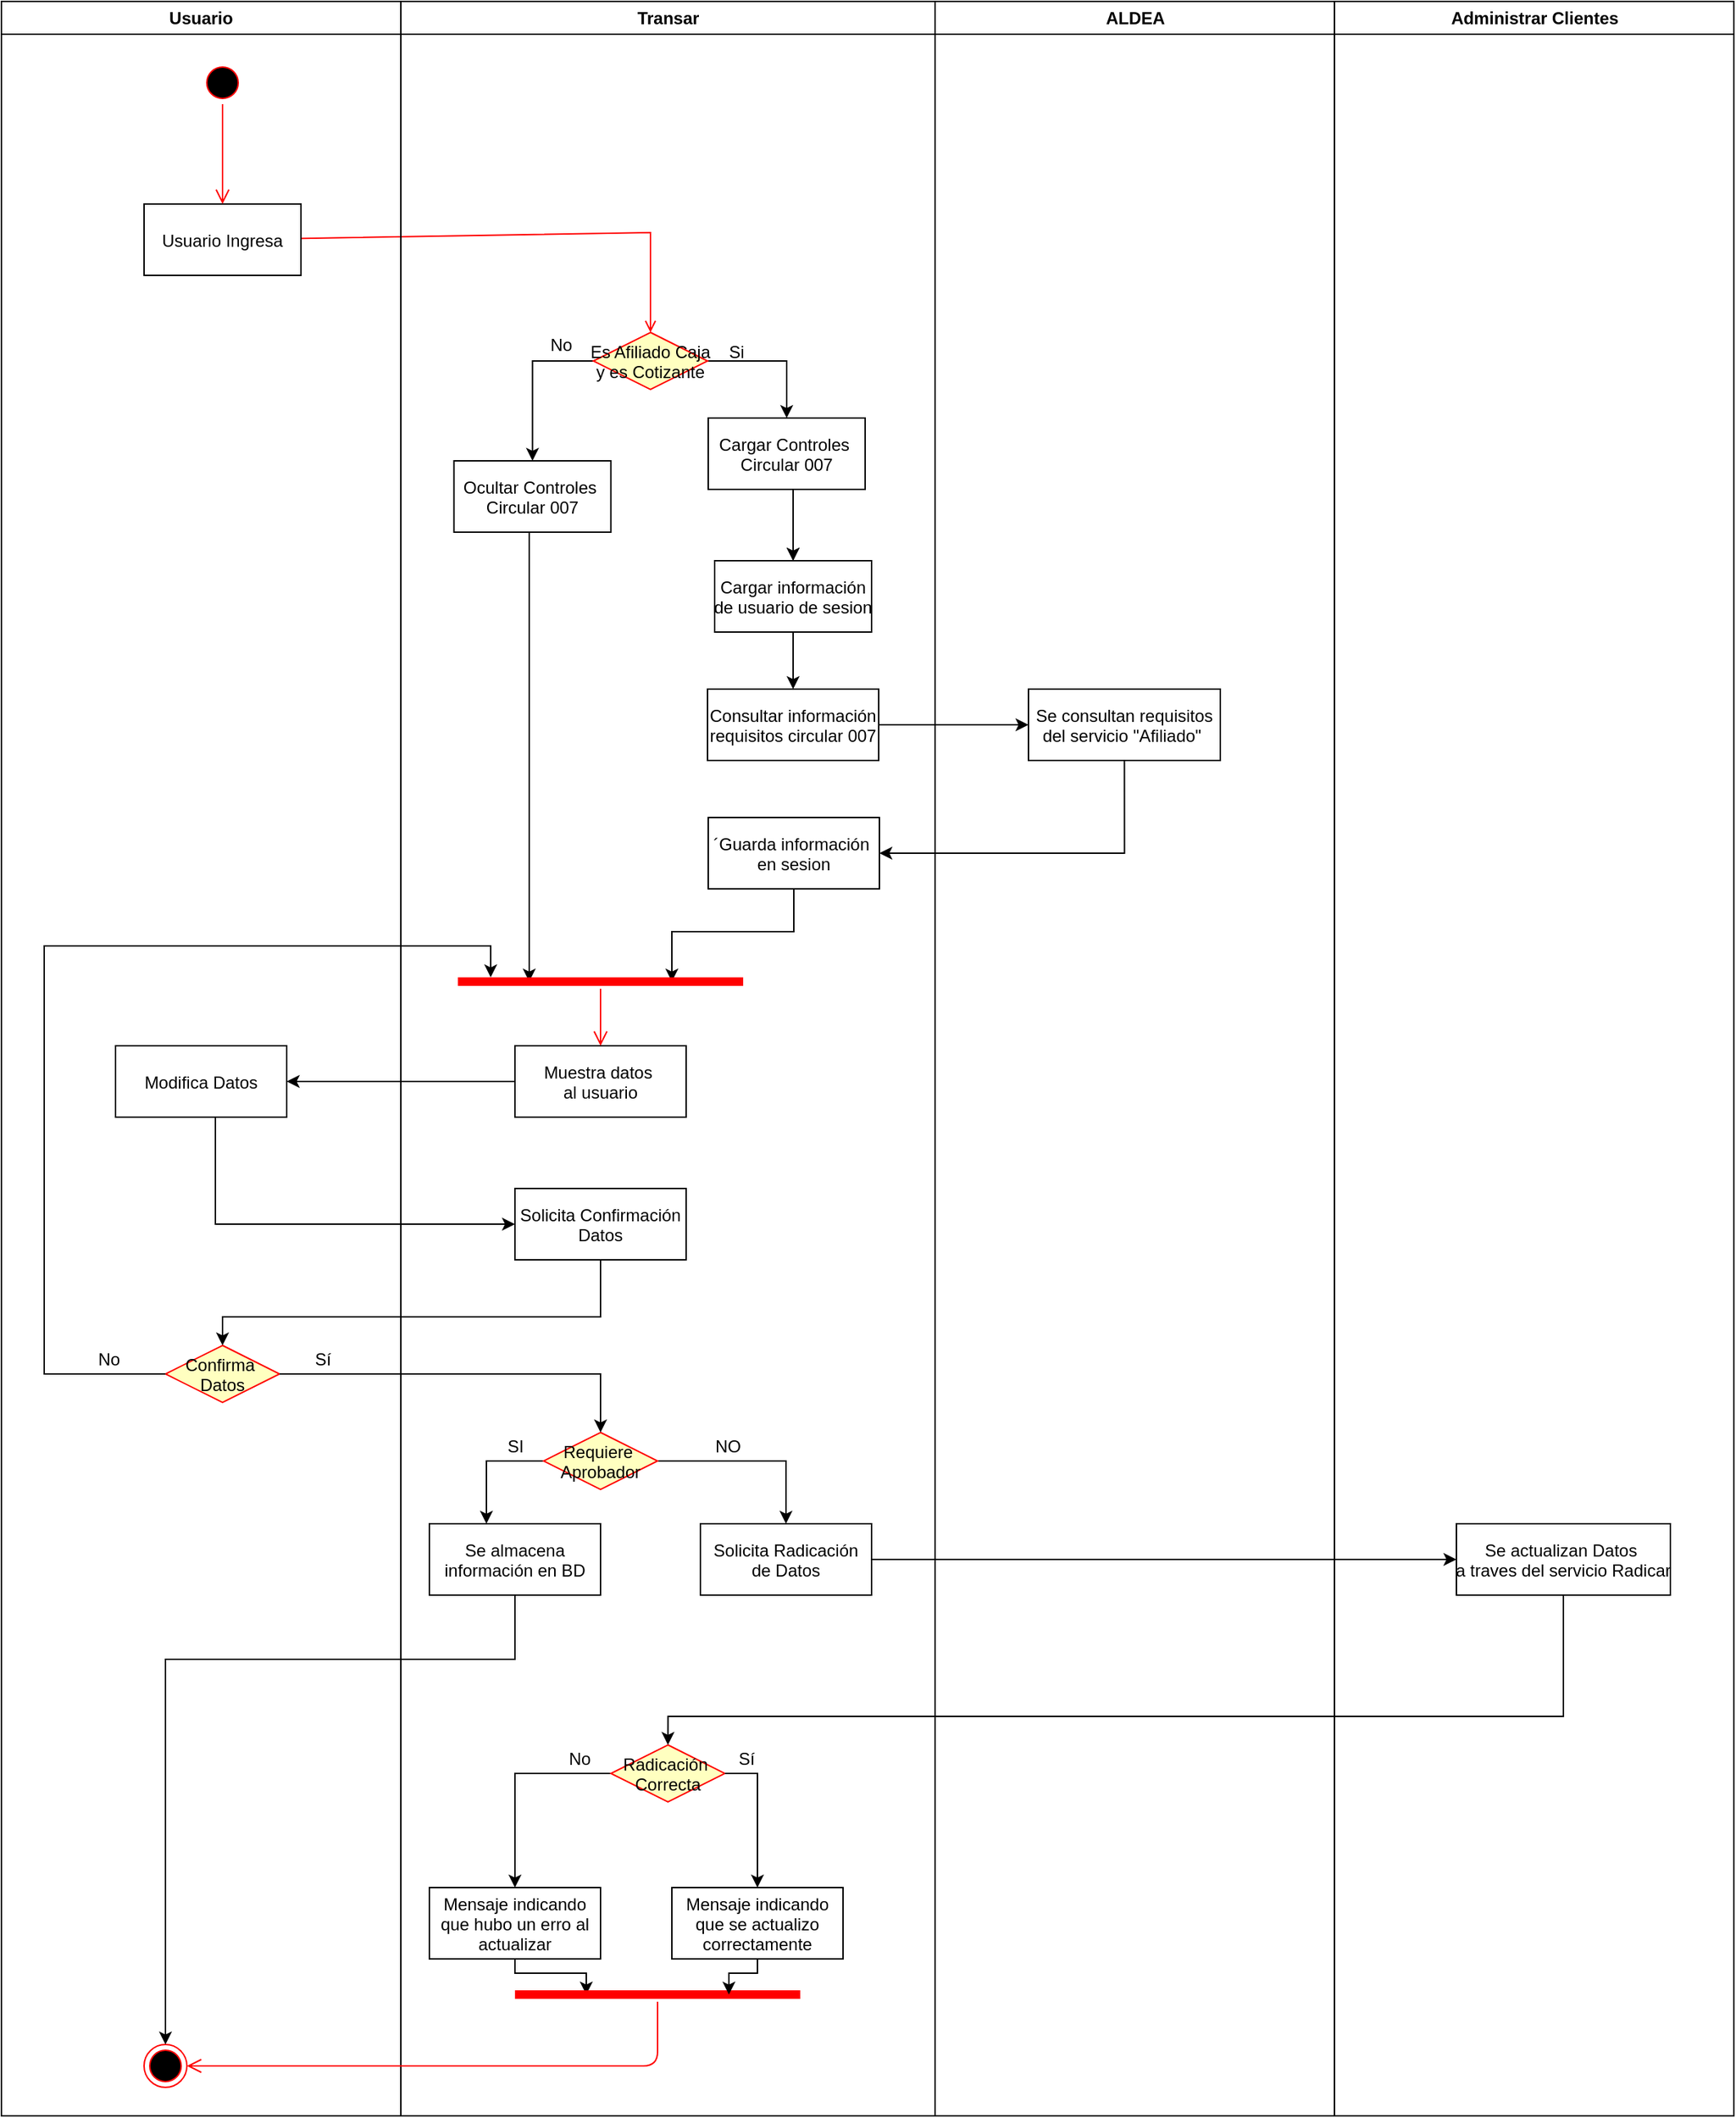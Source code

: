 <mxfile version="13.2.4" type="github">
  <diagram name="Page-1" id="e7e014a7-5840-1c2e-5031-d8a46d1fe8dd">
    <mxGraphModel dx="2286" dy="637" grid="1" gridSize="10" guides="1" tooltips="1" connect="1" arrows="1" fold="1" page="1" pageScale="1" pageWidth="1169" pageHeight="826" background="#ffffff" math="0" shadow="0">
      <root>
        <mxCell id="0" />
        <mxCell id="1" parent="0" />
        <mxCell id="2" value="Transar" style="swimlane;whiteSpace=wrap" parent="1" vertex="1">
          <mxGeometry x="70" y="128" width="374.5" height="1482" as="geometry" />
        </mxCell>
        <mxCell id="X1SJDL4mr-TTNCb6LaV9-53" value="" style="edgeStyle=orthogonalEdgeStyle;rounded=0;orthogonalLoop=1;jettySize=auto;html=1;" edge="1" parent="2" source="10" target="X1SJDL4mr-TTNCb6LaV9-52">
          <mxGeometry relative="1" as="geometry">
            <Array as="points">
              <mxPoint x="275" y="372" />
              <mxPoint x="275" y="372" />
            </Array>
          </mxGeometry>
        </mxCell>
        <mxCell id="X1SJDL4mr-TTNCb6LaV9-69" value="" style="edgeStyle=orthogonalEdgeStyle;rounded=0;orthogonalLoop=1;jettySize=auto;html=1;exitX=0.5;exitY=1;exitDx=0;exitDy=0;" edge="1" parent="2" source="10" target="X1SJDL4mr-TTNCb6LaV9-52">
          <mxGeometry relative="1" as="geometry">
            <Array as="points">
              <mxPoint x="275" y="342" />
            </Array>
          </mxGeometry>
        </mxCell>
        <mxCell id="10" value="Cargar Controles &#xa;Circular 007" style="" parent="2" vertex="1">
          <mxGeometry x="215.5" y="292" width="110" height="50" as="geometry" />
        </mxCell>
        <mxCell id="X1SJDL4mr-TTNCb6LaV9-71" value="" style="edgeStyle=orthogonalEdgeStyle;rounded=0;orthogonalLoop=1;jettySize=auto;html=1;" edge="1" parent="2" source="X1SJDL4mr-TTNCb6LaV9-52" target="X1SJDL4mr-TTNCb6LaV9-70">
          <mxGeometry relative="1" as="geometry" />
        </mxCell>
        <mxCell id="X1SJDL4mr-TTNCb6LaV9-52" value="Cargar información &#xa;de usuario de sesion" style="" vertex="1" parent="2">
          <mxGeometry x="220" y="392" width="110" height="50" as="geometry" />
        </mxCell>
        <mxCell id="X1SJDL4mr-TTNCb6LaV9-70" value="Consultar información &#xa;requisitos circular 007" style="" vertex="1" parent="2">
          <mxGeometry x="215" y="482" width="120" height="50" as="geometry" />
        </mxCell>
        <mxCell id="X1SJDL4mr-TTNCb6LaV9-132" style="edgeStyle=orthogonalEdgeStyle;rounded=0;orthogonalLoop=1;jettySize=auto;html=1;entryX=0.25;entryY=0.5;entryDx=0;entryDy=0;entryPerimeter=0;" edge="1" parent="2" source="X1SJDL4mr-TTNCb6LaV9-45" target="X1SJDL4mr-TTNCb6LaV9-128">
          <mxGeometry relative="1" as="geometry">
            <Array as="points">
              <mxPoint x="90" y="452" />
              <mxPoint x="90" y="452" />
            </Array>
          </mxGeometry>
        </mxCell>
        <mxCell id="X1SJDL4mr-TTNCb6LaV9-45" value="Ocultar Controles &#xa;Circular 007" style="" vertex="1" parent="2">
          <mxGeometry x="37.25" y="322" width="110" height="50" as="geometry" />
        </mxCell>
        <mxCell id="X1SJDL4mr-TTNCb6LaV9-47" value="Si" style="text;html=1;align=center;verticalAlign=middle;resizable=0;points=[];autosize=1;" vertex="1" parent="2">
          <mxGeometry x="220" y="236" width="30" height="20" as="geometry" />
        </mxCell>
        <mxCell id="X1SJDL4mr-TTNCb6LaV9-48" value="No" style="text;html=1;align=center;verticalAlign=middle;resizable=0;points=[];autosize=1;" vertex="1" parent="2">
          <mxGeometry x="97" y="231" width="30" height="20" as="geometry" />
        </mxCell>
        <mxCell id="X1SJDL4mr-TTNCb6LaV9-131" style="edgeStyle=orthogonalEdgeStyle;rounded=0;orthogonalLoop=1;jettySize=auto;html=1;entryX=0.75;entryY=0.5;entryDx=0;entryDy=0;entryPerimeter=0;" edge="1" parent="2" source="X1SJDL4mr-TTNCb6LaV9-78" target="X1SJDL4mr-TTNCb6LaV9-128">
          <mxGeometry relative="1" as="geometry" />
        </mxCell>
        <mxCell id="X1SJDL4mr-TTNCb6LaV9-78" value="´Guarda información &#xa;en sesion" style="" vertex="1" parent="2">
          <mxGeometry x="215.5" y="572" width="120" height="50" as="geometry" />
        </mxCell>
        <mxCell id="X1SJDL4mr-TTNCb6LaV9-80" value="Muestra datos &#xa;al usuario" style="" vertex="1" parent="2">
          <mxGeometry x="80" y="732" width="120" height="50" as="geometry" />
        </mxCell>
        <mxCell id="X1SJDL4mr-TTNCb6LaV9-99" value="Solicita Radicación&#xa;de Datos" style="" vertex="1" parent="2">
          <mxGeometry x="210" y="1067" width="120" height="50" as="geometry" />
        </mxCell>
        <mxCell id="X1SJDL4mr-TTNCb6LaV9-115" style="edgeStyle=orthogonalEdgeStyle;rounded=0;orthogonalLoop=1;jettySize=auto;html=1;" edge="1" parent="2" source="X1SJDL4mr-TTNCb6LaV9-108" target="X1SJDL4mr-TTNCb6LaV9-114">
          <mxGeometry relative="1" as="geometry" />
        </mxCell>
        <mxCell id="X1SJDL4mr-TTNCb6LaV9-108" value="Radicación &#xa;Correcta" style="rhombus;fillColor=#ffffc0;strokeColor=#ff0000;" vertex="1" parent="2">
          <mxGeometry x="147.25" y="1222" width="80" height="40" as="geometry" />
        </mxCell>
        <mxCell id="X1SJDL4mr-TTNCb6LaV9-113" value="Sí" style="text;html=1;align=center;verticalAlign=middle;resizable=0;points=[];autosize=1;" vertex="1" parent="2">
          <mxGeometry x="227.25" y="1222" width="30" height="20" as="geometry" />
        </mxCell>
        <mxCell id="X1SJDL4mr-TTNCb6LaV9-126" style="edgeStyle=orthogonalEdgeStyle;rounded=0;orthogonalLoop=1;jettySize=auto;html=1;entryX=0.25;entryY=0.5;entryDx=0;entryDy=0;entryPerimeter=0;" edge="1" parent="2" source="X1SJDL4mr-TTNCb6LaV9-114" target="X1SJDL4mr-TTNCb6LaV9-120">
          <mxGeometry relative="1" as="geometry">
            <Array as="points">
              <mxPoint x="80" y="1382" />
              <mxPoint x="130" y="1382" />
            </Array>
          </mxGeometry>
        </mxCell>
        <mxCell id="X1SJDL4mr-TTNCb6LaV9-114" value="Mensaje indicando&#xa;que hubo un erro al&#xa;actualizar" style="" vertex="1" parent="2">
          <mxGeometry x="20" y="1322" width="120" height="50" as="geometry" />
        </mxCell>
        <mxCell id="X1SJDL4mr-TTNCb6LaV9-116" value="No" style="text;html=1;align=center;verticalAlign=middle;resizable=0;points=[];autosize=1;" vertex="1" parent="2">
          <mxGeometry x="110" y="1222" width="30" height="20" as="geometry" />
        </mxCell>
        <mxCell id="X1SJDL4mr-TTNCb6LaV9-120" value="" style="shape=line;html=1;strokeWidth=6;strokeColor=#ff0000;" vertex="1" parent="2">
          <mxGeometry x="80" y="1392" width="200" height="10" as="geometry" />
        </mxCell>
        <mxCell id="X1SJDL4mr-TTNCb6LaV9-128" value="" style="shape=line;html=1;strokeWidth=6;strokeColor=#ff0000;" vertex="1" parent="2">
          <mxGeometry x="40" y="682" width="200" height="10" as="geometry" />
        </mxCell>
        <mxCell id="X1SJDL4mr-TTNCb6LaV9-129" value="" style="edgeStyle=orthogonalEdgeStyle;html=1;verticalAlign=bottom;endArrow=open;endSize=8;strokeColor=#ff0000;" edge="1" source="X1SJDL4mr-TTNCb6LaV9-128" parent="2" target="X1SJDL4mr-TTNCb6LaV9-80">
          <mxGeometry relative="1" as="geometry">
            <mxPoint x="140" y="722" as="targetPoint" />
          </mxGeometry>
        </mxCell>
        <mxCell id="X1SJDL4mr-TTNCb6LaV9-135" value="NO" style="text;html=1;align=center;verticalAlign=middle;resizable=0;points=[];autosize=1;" vertex="1" parent="2">
          <mxGeometry x="214" y="1003" width="30" height="20" as="geometry" />
        </mxCell>
        <mxCell id="X1SJDL4mr-TTNCb6LaV9-137" value="SI" style="text;html=1;align=center;verticalAlign=middle;resizable=0;points=[];autosize=1;" vertex="1" parent="2">
          <mxGeometry x="65" y="1003" width="30" height="20" as="geometry" />
        </mxCell>
        <mxCell id="X1SJDL4mr-TTNCb6LaV9-138" value="Se almacena&#xa;información en BD" style="" vertex="1" parent="2">
          <mxGeometry x="20" y="1067" width="120" height="50" as="geometry" />
        </mxCell>
        <mxCell id="3" value="ALDEA" style="swimlane;whiteSpace=wrap" parent="1" vertex="1">
          <mxGeometry x="444.5" y="128" width="280" height="1482" as="geometry" />
        </mxCell>
        <mxCell id="X1SJDL4mr-TTNCb6LaV9-73" value="Se consultan requisitos &#xa;del servicio &quot;Afiliado&quot; " style="" vertex="1" parent="3">
          <mxGeometry x="65.5" y="482" width="134.5" height="50" as="geometry" />
        </mxCell>
        <mxCell id="X1SJDL4mr-TTNCb6LaV9-44" style="edgeStyle=orthogonalEdgeStyle;rounded=0;orthogonalLoop=1;jettySize=auto;html=1;exitX=1;exitY=0.5;exitDx=0;exitDy=0;" edge="1" parent="1" source="X1SJDL4mr-TTNCb6LaV9-41" target="10">
          <mxGeometry relative="1" as="geometry" />
        </mxCell>
        <mxCell id="X1SJDL4mr-TTNCb6LaV9-46" style="edgeStyle=orthogonalEdgeStyle;rounded=0;orthogonalLoop=1;jettySize=auto;html=1;exitX=0;exitY=0.5;exitDx=0;exitDy=0;" edge="1" parent="1" source="X1SJDL4mr-TTNCb6LaV9-41" target="X1SJDL4mr-TTNCb6LaV9-45">
          <mxGeometry relative="1" as="geometry" />
        </mxCell>
        <mxCell id="X1SJDL4mr-TTNCb6LaV9-41" value="Es Afiliado Caja&#xa;y es Cotizante" style="rhombus;fillColor=#ffffc0;strokeColor=#ff0000;" vertex="1" parent="1">
          <mxGeometry x="205" y="360" width="80" height="40" as="geometry" />
        </mxCell>
        <mxCell id="9" value="" style="endArrow=open;strokeColor=#FF0000;endFill=1;rounded=0;entryX=0.5;entryY=0;entryDx=0;entryDy=0;" parent="1" source="7" target="X1SJDL4mr-TTNCb6LaV9-41" edge="1">
          <mxGeometry relative="1" as="geometry">
            <mxPoint x="245" y="348" as="targetPoint" />
            <Array as="points">
              <mxPoint x="245" y="290" />
            </Array>
          </mxGeometry>
        </mxCell>
        <mxCell id="X1SJDL4mr-TTNCb6LaV9-74" value="" style="edgeStyle=orthogonalEdgeStyle;rounded=0;orthogonalLoop=1;jettySize=auto;html=1;" edge="1" parent="1" source="X1SJDL4mr-TTNCb6LaV9-70" target="X1SJDL4mr-TTNCb6LaV9-73">
          <mxGeometry relative="1" as="geometry" />
        </mxCell>
        <mxCell id="X1SJDL4mr-TTNCb6LaV9-75" value="Usuario" style="swimlane;whiteSpace=wrap" vertex="1" parent="1">
          <mxGeometry x="-210" y="128" width="280" height="1482" as="geometry" />
        </mxCell>
        <mxCell id="5" value="" style="ellipse;shape=startState;fillColor=#000000;strokeColor=#ff0000;" parent="X1SJDL4mr-TTNCb6LaV9-75" vertex="1">
          <mxGeometry x="140" y="42" width="30" height="30" as="geometry" />
        </mxCell>
        <mxCell id="7" value="Usuario Ingresa" style="" parent="X1SJDL4mr-TTNCb6LaV9-75" vertex="1">
          <mxGeometry x="100" y="142" width="110" height="50" as="geometry" />
        </mxCell>
        <mxCell id="6" value="" style="edgeStyle=elbowEdgeStyle;elbow=horizontal;verticalAlign=bottom;endArrow=open;endSize=8;strokeColor=#FF0000;endFill=1;rounded=0;exitX=0.5;exitY=1;exitDx=0;exitDy=0;" parent="X1SJDL4mr-TTNCb6LaV9-75" source="5" target="7" edge="1">
          <mxGeometry x="440" y="40" as="geometry">
            <mxPoint x="455" y="110" as="targetPoint" />
            <Array as="points">
              <mxPoint x="155" y="142" />
            </Array>
          </mxGeometry>
        </mxCell>
        <mxCell id="X1SJDL4mr-TTNCb6LaV9-89" value="Confirma &#xa;Datos" style="rhombus;fillColor=#ffffc0;strokeColor=#ff0000;" vertex="1" parent="X1SJDL4mr-TTNCb6LaV9-75">
          <mxGeometry x="115" y="942" width="80" height="40" as="geometry" />
        </mxCell>
        <mxCell id="X1SJDL4mr-TTNCb6LaV9-95" value="Sí" style="text;html=1;align=center;verticalAlign=middle;resizable=0;points=[];autosize=1;" vertex="1" parent="X1SJDL4mr-TTNCb6LaV9-75">
          <mxGeometry x="210" y="942" width="30" height="20" as="geometry" />
        </mxCell>
        <mxCell id="X1SJDL4mr-TTNCb6LaV9-127" value="" style="ellipse;html=1;shape=endState;fillColor=#000000;strokeColor=#ff0000;" vertex="1" parent="X1SJDL4mr-TTNCb6LaV9-75">
          <mxGeometry x="100" y="1432" width="30" height="30" as="geometry" />
        </mxCell>
        <mxCell id="X1SJDL4mr-TTNCb6LaV9-134" value="No" style="text;html=1;align=center;verticalAlign=middle;resizable=0;points=[];autosize=1;" vertex="1" parent="X1SJDL4mr-TTNCb6LaV9-75">
          <mxGeometry x="60" y="942" width="30" height="20" as="geometry" />
        </mxCell>
        <mxCell id="X1SJDL4mr-TTNCb6LaV9-79" style="edgeStyle=orthogonalEdgeStyle;rounded=0;orthogonalLoop=1;jettySize=auto;html=1;entryX=1;entryY=0.5;entryDx=0;entryDy=0;exitX=0.5;exitY=1;exitDx=0;exitDy=0;" edge="1" parent="1" source="X1SJDL4mr-TTNCb6LaV9-73" target="X1SJDL4mr-TTNCb6LaV9-78">
          <mxGeometry relative="1" as="geometry" />
        </mxCell>
        <mxCell id="X1SJDL4mr-TTNCb6LaV9-88" value="" style="edgeStyle=orthogonalEdgeStyle;rounded=0;orthogonalLoop=1;jettySize=auto;html=1;" edge="1" parent="1" source="X1SJDL4mr-TTNCb6LaV9-84" target="X1SJDL4mr-TTNCb6LaV9-87">
          <mxGeometry relative="1" as="geometry">
            <Array as="points">
              <mxPoint x="-60" y="985" />
            </Array>
          </mxGeometry>
        </mxCell>
        <mxCell id="X1SJDL4mr-TTNCb6LaV9-84" value="Modifica Datos" style="" vertex="1" parent="1">
          <mxGeometry x="-130" y="860" width="120" height="50" as="geometry" />
        </mxCell>
        <mxCell id="X1SJDL4mr-TTNCb6LaV9-90" style="edgeStyle=orthogonalEdgeStyle;rounded=0;orthogonalLoop=1;jettySize=auto;html=1;entryX=0.5;entryY=0;entryDx=0;entryDy=0;" edge="1" parent="1" source="X1SJDL4mr-TTNCb6LaV9-87" target="X1SJDL4mr-TTNCb6LaV9-89">
          <mxGeometry relative="1" as="geometry">
            <Array as="points">
              <mxPoint x="210" y="1050" />
              <mxPoint x="-55" y="1050" />
            </Array>
          </mxGeometry>
        </mxCell>
        <mxCell id="X1SJDL4mr-TTNCb6LaV9-87" value="Solicita Confirmación &#xa;Datos" style="" vertex="1" parent="1">
          <mxGeometry x="150" y="960" width="120" height="50" as="geometry" />
        </mxCell>
        <mxCell id="X1SJDL4mr-TTNCb6LaV9-85" value="" style="edgeStyle=orthogonalEdgeStyle;rounded=0;orthogonalLoop=1;jettySize=auto;html=1;" edge="1" parent="1" source="X1SJDL4mr-TTNCb6LaV9-80" target="X1SJDL4mr-TTNCb6LaV9-84">
          <mxGeometry relative="1" as="geometry" />
        </mxCell>
        <mxCell id="X1SJDL4mr-TTNCb6LaV9-100" style="edgeStyle=orthogonalEdgeStyle;rounded=0;orthogonalLoop=1;jettySize=auto;html=1;" edge="1" parent="1" source="X1SJDL4mr-TTNCb6LaV9-93" target="X1SJDL4mr-TTNCb6LaV9-99">
          <mxGeometry relative="1" as="geometry">
            <mxPoint x="340.529" y="1181" as="targetPoint" />
          </mxGeometry>
        </mxCell>
        <mxCell id="X1SJDL4mr-TTNCb6LaV9-136" style="edgeStyle=orthogonalEdgeStyle;rounded=0;orthogonalLoop=1;jettySize=auto;html=1;exitX=0;exitY=0.5;exitDx=0;exitDy=0;" edge="1" parent="1" source="X1SJDL4mr-TTNCb6LaV9-93" target="X1SJDL4mr-TTNCb6LaV9-138">
          <mxGeometry relative="1" as="geometry">
            <mxPoint x="120" y="1200" as="targetPoint" />
            <Array as="points">
              <mxPoint x="130" y="1151" />
            </Array>
          </mxGeometry>
        </mxCell>
        <mxCell id="X1SJDL4mr-TTNCb6LaV9-93" value="Requiere &#xa;Aprobador" style="rhombus;fillColor=#ffffc0;strokeColor=#ff0000;" vertex="1" parent="1">
          <mxGeometry x="170" y="1131" width="80" height="40" as="geometry" />
        </mxCell>
        <mxCell id="X1SJDL4mr-TTNCb6LaV9-94" value="" style="edgeStyle=orthogonalEdgeStyle;rounded=0;orthogonalLoop=1;jettySize=auto;html=1;entryX=0.5;entryY=0;entryDx=0;entryDy=0;" edge="1" parent="1" source="X1SJDL4mr-TTNCb6LaV9-89" target="X1SJDL4mr-TTNCb6LaV9-93">
          <mxGeometry relative="1" as="geometry">
            <Array as="points">
              <mxPoint x="210" y="1090" />
            </Array>
          </mxGeometry>
        </mxCell>
        <mxCell id="X1SJDL4mr-TTNCb6LaV9-103" value="Administrar Clientes" style="swimlane;whiteSpace=wrap;startSize=23;" vertex="1" parent="1">
          <mxGeometry x="724.5" y="128" width="280" height="1482" as="geometry" />
        </mxCell>
        <mxCell id="X1SJDL4mr-TTNCb6LaV9-106" value="" style="edgeStyle=orthogonalEdgeStyle;rounded=0;orthogonalLoop=1;jettySize=auto;html=1;" edge="1" parent="1" source="X1SJDL4mr-TTNCb6LaV9-99" target="X1SJDL4mr-TTNCb6LaV9-105">
          <mxGeometry relative="1" as="geometry" />
        </mxCell>
        <mxCell id="X1SJDL4mr-TTNCb6LaV9-107" style="edgeStyle=orthogonalEdgeStyle;rounded=0;orthogonalLoop=1;jettySize=auto;html=1;entryX=0.5;entryY=0;entryDx=0;entryDy=0;" edge="1" parent="1" source="X1SJDL4mr-TTNCb6LaV9-105" target="X1SJDL4mr-TTNCb6LaV9-108">
          <mxGeometry relative="1" as="geometry">
            <mxPoint x="310" y="1340" as="targetPoint" />
            <Array as="points">
              <mxPoint x="885" y="1330" />
              <mxPoint x="257" y="1330" />
            </Array>
          </mxGeometry>
        </mxCell>
        <mxCell id="X1SJDL4mr-TTNCb6LaV9-105" value="Se actualizan Datos &#xa;a traves del servicio Radicar" style="" vertex="1" parent="1">
          <mxGeometry x="810" y="1195" width="150" height="50" as="geometry" />
        </mxCell>
        <mxCell id="X1SJDL4mr-TTNCb6LaV9-125" style="edgeStyle=orthogonalEdgeStyle;rounded=0;orthogonalLoop=1;jettySize=auto;html=1;entryX=0.75;entryY=0.5;entryDx=0;entryDy=0;entryPerimeter=0;" edge="1" parent="1" source="X1SJDL4mr-TTNCb6LaV9-111" target="X1SJDL4mr-TTNCb6LaV9-120">
          <mxGeometry relative="1" as="geometry">
            <Array as="points">
              <mxPoint x="320" y="1510" />
              <mxPoint x="300" y="1510" />
            </Array>
          </mxGeometry>
        </mxCell>
        <mxCell id="X1SJDL4mr-TTNCb6LaV9-111" value="Mensaje indicando&#xa;que se actualizo&#xa;correctamente" style="" vertex="1" parent="1">
          <mxGeometry x="260" y="1450" width="120" height="50" as="geometry" />
        </mxCell>
        <mxCell id="X1SJDL4mr-TTNCb6LaV9-112" style="edgeStyle=orthogonalEdgeStyle;rounded=0;orthogonalLoop=1;jettySize=auto;html=1;exitX=1;exitY=0.5;exitDx=0;exitDy=0;" edge="1" parent="1" source="X1SJDL4mr-TTNCb6LaV9-108" target="X1SJDL4mr-TTNCb6LaV9-111">
          <mxGeometry relative="1" as="geometry" />
        </mxCell>
        <mxCell id="X1SJDL4mr-TTNCb6LaV9-121" value="" style="edgeStyle=orthogonalEdgeStyle;html=1;verticalAlign=bottom;endArrow=open;endSize=8;strokeColor=#ff0000;entryX=1;entryY=0.5;entryDx=0;entryDy=0;" edge="1" source="X1SJDL4mr-TTNCb6LaV9-120" parent="1" target="X1SJDL4mr-TTNCb6LaV9-127">
          <mxGeometry relative="1" as="geometry">
            <mxPoint x="250" y="1600" as="targetPoint" />
            <Array as="points">
              <mxPoint x="250" y="1575" />
            </Array>
          </mxGeometry>
        </mxCell>
        <mxCell id="X1SJDL4mr-TTNCb6LaV9-133" style="edgeStyle=orthogonalEdgeStyle;rounded=0;orthogonalLoop=1;jettySize=auto;html=1;entryX=0.115;entryY=0.205;entryDx=0;entryDy=0;entryPerimeter=0;" edge="1" parent="1" source="X1SJDL4mr-TTNCb6LaV9-89" target="X1SJDL4mr-TTNCb6LaV9-128">
          <mxGeometry relative="1" as="geometry">
            <Array as="points">
              <mxPoint x="-180" y="1090" />
              <mxPoint x="-180" y="790" />
              <mxPoint x="133" y="790" />
            </Array>
          </mxGeometry>
        </mxCell>
        <mxCell id="X1SJDL4mr-TTNCb6LaV9-139" style="edgeStyle=orthogonalEdgeStyle;rounded=0;orthogonalLoop=1;jettySize=auto;html=1;entryX=0.5;entryY=0;entryDx=0;entryDy=0;exitX=0.5;exitY=1;exitDx=0;exitDy=0;" edge="1" parent="1" source="X1SJDL4mr-TTNCb6LaV9-138" target="X1SJDL4mr-TTNCb6LaV9-127">
          <mxGeometry relative="1" as="geometry">
            <Array as="points">
              <mxPoint x="150" y="1290" />
              <mxPoint x="-95" y="1290" />
            </Array>
          </mxGeometry>
        </mxCell>
      </root>
    </mxGraphModel>
  </diagram>
</mxfile>
